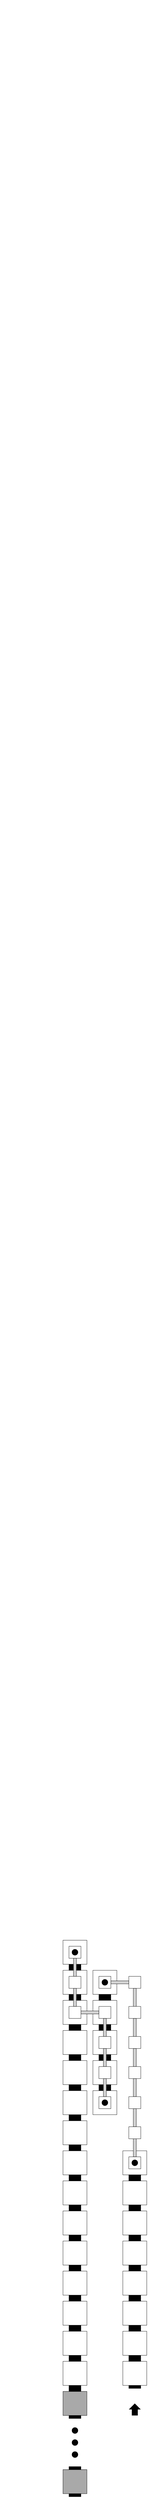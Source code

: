 <?xml version="1.0"?>
<!DOCTYPE ipe SYSTEM "ipe.dtd">
<ipe version="70206" creator="Ipe 7.2.9">
<info created="D:20190506194634" modified="D:20190615105910"/>
<ipestyle name="basic">
<symbol name="arrow/arc(spx)">
<path stroke="sym-stroke" fill="sym-stroke" pen="sym-pen">
0 0 m
-1 0.333 l
-1 -0.333 l
h
</path>
</symbol>
<symbol name="arrow/farc(spx)">
<path stroke="sym-stroke" fill="white" pen="sym-pen">
0 0 m
-1 0.333 l
-1 -0.333 l
h
</path>
</symbol>
<symbol name="arrow/ptarc(spx)">
<path stroke="sym-stroke" fill="sym-stroke" pen="sym-pen">
0 0 m
-1 0.333 l
-0.8 0 l
-1 -0.333 l
h
</path>
</symbol>
<symbol name="arrow/fptarc(spx)">
<path stroke="sym-stroke" fill="white" pen="sym-pen">
0 0 m
-1 0.333 l
-0.8 0 l
-1 -0.333 l
h
</path>
</symbol>
<symbol name="mark/circle(sx)" transformations="translations">
<path fill="sym-stroke">
0.6 0 0 0.6 0 0 e
0.4 0 0 0.4 0 0 e
</path>
</symbol>
<symbol name="mark/disk(sx)" transformations="translations">
<path fill="sym-stroke">
0.6 0 0 0.6 0 0 e
</path>
</symbol>
<symbol name="mark/fdisk(sfx)" transformations="translations">
<group>
<path fill="sym-fill">
0.5 0 0 0.5 0 0 e
</path>
<path fill="sym-stroke" fillrule="eofill">
0.6 0 0 0.6 0 0 e
0.4 0 0 0.4 0 0 e
</path>
</group>
</symbol>
<symbol name="mark/box(sx)" transformations="translations">
<path fill="sym-stroke" fillrule="eofill">
-0.6 -0.6 m
0.6 -0.6 l
0.6 0.6 l
-0.6 0.6 l
h
-0.4 -0.4 m
0.4 -0.4 l
0.4 0.4 l
-0.4 0.4 l
h
</path>
</symbol>
<symbol name="mark/square(sx)" transformations="translations">
<path fill="sym-stroke">
-0.6 -0.6 m
0.6 -0.6 l
0.6 0.6 l
-0.6 0.6 l
h
</path>
</symbol>
<symbol name="mark/fsquare(sfx)" transformations="translations">
<group>
<path fill="sym-fill">
-0.5 -0.5 m
0.5 -0.5 l
0.5 0.5 l
-0.5 0.5 l
h
</path>
<path fill="sym-stroke" fillrule="eofill">
-0.6 -0.6 m
0.6 -0.6 l
0.6 0.6 l
-0.6 0.6 l
h
-0.4 -0.4 m
0.4 -0.4 l
0.4 0.4 l
-0.4 0.4 l
h
</path>
</group>
</symbol>
<symbol name="mark/cross(sx)" transformations="translations">
<group>
<path fill="sym-stroke">
-0.43 -0.57 m
0.57 0.43 l
0.43 0.57 l
-0.57 -0.43 l
h
</path>
<path fill="sym-stroke">
-0.43 0.57 m
0.57 -0.43 l
0.43 -0.57 l
-0.57 0.43 l
h
</path>
</group>
</symbol>
<symbol name="arrow/fnormal(spx)">
<path stroke="sym-stroke" fill="white" pen="sym-pen">
0 0 m
-1 0.333 l
-1 -0.333 l
h
</path>
</symbol>
<symbol name="arrow/pointed(spx)">
<path stroke="sym-stroke" fill="sym-stroke" pen="sym-pen">
0 0 m
-1 0.333 l
-0.8 0 l
-1 -0.333 l
h
</path>
</symbol>
<symbol name="arrow/fpointed(spx)">
<path stroke="sym-stroke" fill="white" pen="sym-pen">
0 0 m
-1 0.333 l
-0.8 0 l
-1 -0.333 l
h
</path>
</symbol>
<symbol name="arrow/linear(spx)">
<path stroke="sym-stroke" pen="sym-pen">
-1 0.333 m
0 0 l
-1 -0.333 l
</path>
</symbol>
<symbol name="arrow/fdouble(spx)">
<path stroke="sym-stroke" fill="white" pen="sym-pen">
0 0 m
-1 0.333 l
-1 -0.333 l
h
-1 0 m
-2 0.333 l
-2 -0.333 l
h
</path>
</symbol>
<symbol name="arrow/double(spx)">
<path stroke="sym-stroke" fill="sym-stroke" pen="sym-pen">
0 0 m
-1 0.333 l
-1 -0.333 l
h
-1 0 m
-2 0.333 l
-2 -0.333 l
h
</path>
</symbol>
<pen name="heavier" value="0.8"/>
<pen name="fat" value="1.2"/>
<pen name="ultrafat" value="2"/>
<symbolsize name="large" value="5"/>
<symbolsize name="small" value="2"/>
<symbolsize name="tiny" value="1.1"/>
<arrowsize name="large" value="10"/>
<arrowsize name="small" value="5"/>
<arrowsize name="tiny" value="3"/>
<color name="red" value="1 0 0"/>
<color name="green" value="0 1 0"/>
<color name="blue" value="0 0 1"/>
<color name="yellow" value="1 1 0"/>
<color name="orange" value="1 0.647 0"/>
<color name="gold" value="1 0.843 0"/>
<color name="purple" value="0.627 0.125 0.941"/>
<color name="gray" value="0.745"/>
<color name="brown" value="0.647 0.165 0.165"/>
<color name="navy" value="0 0 0.502"/>
<color name="pink" value="1 0.753 0.796"/>
<color name="seagreen" value="0.18 0.545 0.341"/>
<color name="turquoise" value="0.251 0.878 0.816"/>
<color name="violet" value="0.933 0.51 0.933"/>
<color name="darkblue" value="0 0 0.545"/>
<color name="darkcyan" value="0 0.545 0.545"/>
<color name="darkgray" value="0.663"/>
<color name="darkgreen" value="0 0.392 0"/>
<color name="darkmagenta" value="0.545 0 0.545"/>
<color name="darkorange" value="1 0.549 0"/>
<color name="darkred" value="0.545 0 0"/>
<color name="lightblue" value="0.678 0.847 0.902"/>
<color name="lightcyan" value="0.878 1 1"/>
<color name="lightgray" value="0.827"/>
<color name="lightgreen" value="0.565 0.933 0.565"/>
<color name="lightyellow" value="1 1 0.878"/>
<dashstyle name="dashed" value="[4] 0"/>
<dashstyle name="dotted" value="[1 3] 0"/>
<dashstyle name="dash dotted" value="[4 2 1 2] 0"/>
<dashstyle name="dash dot dotted" value="[4 2 1 2 1 2] 0"/>
<textsize name="large" value="\large"/>
<textsize name="Large" value="\Large"/>
<textsize name="LARGE" value="\LARGE"/>
<textsize name="huge" value="\huge"/>
<textsize name="Huge" value="\Huge"/>
<textsize name="small" value="\small"/>
<textsize name="footnote" value="\footnotesize"/>
<textsize name="tiny" value="\tiny"/>
<textstyle name="center" begin="\begin{center}" end="\end{center}"/>
<textstyle name="itemize" begin="\begin{itemize}" end="\end{itemize}"/>
<textstyle name="item" begin="\begin{itemize}\item{}" end="\end{itemize}"/>
<gridsize name="4 pts" value="4"/>
<gridsize name="8 pts (~3 mm)" value="8"/>
<gridsize name="16 pts (~6 mm)" value="16"/>
<gridsize name="32 pts (~12 mm)" value="32"/>
<gridsize name="10 pts (~3.5 mm)" value="10"/>
<gridsize name="20 pts (~7 mm)" value="20"/>
<gridsize name="14 pts (~5 mm)" value="14"/>
<gridsize name="28 pts (~10 mm)" value="28"/>
<gridsize name="56 pts (~20 mm)" value="56"/>
<anglesize name="90 deg" value="90"/>
<anglesize name="60 deg" value="60"/>
<anglesize name="45 deg" value="45"/>
<anglesize name="30 deg" value="30"/>
<anglesize name="22.5 deg" value="22.5"/>
<opacity name="10%" value="0.1"/>
<opacity name="30%" value="0.3"/>
<opacity name="50%" value="0.5"/>
<opacity name="75%" value="0.75"/>
<layout paper="4096 8192" origin="0 0" frame="4096 8192"/>
<tiling name="falling" angle="-60" step="4" width="1"/>
<tiling name="rising" angle="30" step="4" width="1"/>
</ipestyle>
<page>
<layer name="alpha"/>
<view layers="alpha" active="alpha"/>
<group layer="alpha" matrix="1 0 0 1 52 24">
<group matrix="1 0 0 1 76 2572">
<group matrix="1 0 0 1 -560 -1892">
<path matrix="1 0 0 1 2176 4400" stroke="white" fill="white">
320 392 m
320 360 l
352 360 l
352 392 l
h
</path>
<path matrix="0.5 0 0 1 2336 4360" stroke="white" fill="white">
320 424 m
320 408 l
312 408 l
312 424 l
h
</path>
<path matrix="0.5 0 0 1 2372 4360" stroke="white" fill="white">
320 424 m
320 408 l
312 408 l
312 424 l
h
</path>
</group>
<group matrix="1 0 0 1 -600 -1892">
<path matrix="1 0 0 1 2176 4400" stroke="white" fill="white">
320 392 m
320 360 l
352 360 l
352 392 l
h
</path>
<path matrix="0.5 0 0 1 2336 4360" stroke="white" fill="white">
320 424 m
320 408 l
312 408 l
312 424 l
h
</path>
<path matrix="0.5 0 0 1 2372 4360" stroke="white" fill="white">
320 424 m
320 408 l
312 408 l
312 424 l
h
</path>
</group>
<group matrix="1 0 0 1 -640 -1892">
<path matrix="1 0 0 1 2176 4400" stroke="white" fill="white">
320 392 m
320 360 l
352 360 l
352 392 l
h
</path>
<path matrix="0.5 0 0 1 2336 4360" stroke="white" fill="white">
320 424 m
320 408 l
312 408 l
312 424 l
h
</path>
<path matrix="0.5 0 0 1 2372 4360" stroke="white" fill="white">
320 424 m
320 408 l
312 408 l
312 424 l
h
</path>
</group>
<group matrix="1 0 0 1 -680 -1892">
<path matrix="1 0 0 1 2176 4400" stroke="white" fill="white">
320 392 m
320 360 l
352 360 l
352 392 l
h
</path>
<path matrix="0.5 0 0 1 2336 4360" stroke="white" fill="white">
320 424 m
320 408 l
312 408 l
312 424 l
h
</path>
<path matrix="0.5 0 0 1 2372 4360" stroke="white" fill="white">
320 424 m
320 408 l
312 408 l
312 424 l
h
</path>
</group>
</group>
<group matrix="1 0 0 1 1100 -288">
<group matrix="1 0 0 1 -1860 -224">
<path matrix="1 0 0 1 2412 4232" stroke="white" fill="white">
288 584 m
288 568 l
304 568 l
304 584 l
h
</path>
<path matrix="1 0 0 1 2332 4592" stroke="white" fill="white">
374 184 m
374 208 l
378 208 l
378 184 l
h
</path>
</group>
<group matrix="1 0 0 1 -1860 -184">
<path matrix="1 0 0 1 2412 4232" stroke="white" fill="white">
288 584 m
288 568 l
304 568 l
304 584 l
h
</path>
<path matrix="1 0 0 1 2332 4592" stroke="white" fill="white">
374 184 m
374 208 l
378 208 l
378 184 l
h
</path>
</group>
<group matrix="1 0 0 1 -1860 -144">
<path matrix="1 0 0 1 2412 4232" stroke="white" fill="white">
288 584 m
288 568 l
304 568 l
304 584 l
h
</path>
<path matrix="1 0 0 1 2332 4592" stroke="white" fill="white">
374 184 m
374 208 l
378 208 l
378 184 l
h
</path>
</group>
<group matrix="1 0 0 1 -1860 -104">
<path matrix="1 0 0 1 2412 4232" stroke="white" fill="white">
288 584 m
288 568 l
304 568 l
304 584 l
h
</path>
<path matrix="1 0 0 1 2332 4592" stroke="white" fill="white">
374 184 m
374 208 l
378 208 l
378 184 l
h
</path>
</group>
<group matrix="1 0 0 1 -1860 -64">
<path matrix="1 0 0 1 2412 4232" stroke="white" fill="white">
288 584 m
288 568 l
304 568 l
304 584 l
h
</path>
<path matrix="1 0 0 1 2332 4592" stroke="white" fill="white">
374 184 m
374 208 l
378 208 l
378 184 l
h
</path>
</group>
<group matrix="1 0 0 1 -1860 -24">
<path matrix="1 0 0 1 2412 4232" stroke="white" fill="white">
288 584 m
288 568 l
304 568 l
304 584 l
h
</path>
<path matrix="1 0 0 1 2332 4592" stroke="white" fill="white">
374 184 m
374 208 l
378 208 l
378 184 l
h
</path>
</group>
<group matrix="1 0 0 1 -1860 16">
<path matrix="1 0 0 1 2412 4232" stroke="white" fill="white">
288 584 m
288 568 l
304 568 l
304 584 l
h
</path>
<path matrix="1 0 0 1 2332 4592" stroke="white" fill="white">
374 184 m
374 208 l
378 208 l
378 184 l
h
</path>
</group>
<group matrix="1 0 0 1 -1860 56">
<path matrix="1 0 0 1 2412 4232" stroke="white" fill="white">
288 584 m
288 568 l
304 568 l
304 584 l
h
</path>
<path matrix="1 0 0 1 2332 4592" stroke="white" fill="white">
374 184 m
374 208 l
378 208 l
378 184 l
h
</path>
</group>
<group matrix="1 0 0 1 -1860 96">
<path matrix="1 0 0 1 2412 4232" stroke="white" fill="white">
288 584 m
288 568 l
304 568 l
304 584 l
h
</path>
<path matrix="1 0 0 1 2332 4592" stroke="white" fill="white">
374 184 m
374 208 l
378 208 l
378 184 l
h
</path>
</group>
<group matrix="1 0 0 1 -1860 136">
<path matrix="1 0 0 1 2412 4232" stroke="white" fill="white">
288 584 m
288 568 l
304 568 l
304 584 l
h
</path>
<path matrix="1 0 0 1 2332 4592" stroke="white" fill="white">
374 184 m
374 208 l
378 208 l
378 184 l
h
</path>
</group>
<group matrix="1 0 0 1 -1860 176">
<path matrix="1 0 0 1 2412 4232" stroke="white" fill="white">
288 584 m
288 568 l
304 568 l
304 584 l
h
</path>
<path matrix="1 0 0 1 2332 4592" stroke="white" fill="white">
374 184 m
374 208 l
378 208 l
378 184 l
h
</path>
</group>
<group matrix="1 0 0 1 -1860 216">
<path matrix="1 0 0 1 2412 4232" stroke="white" fill="white">
288 584 m
288 568 l
304 568 l
304 584 l
h
</path>
<path matrix="1 0 0 1 2332 4592" stroke="white" fill="white">
374 184 m
374 208 l
378 208 l
378 184 l
h
</path>
</group>
<group matrix="1 0 0 1 -1860 256">
<path matrix="1 0 0 1 2412 4232" stroke="white" fill="white">
288 584 m
288 568 l
304 568 l
304 584 l
h
</path>
<path matrix="1 0 0 1 2332 4592" stroke="white" fill="white">
374 184 m
374 208 l
378 208 l
378 184 l
h
</path>
</group>
<group matrix="1 0 0 1 -1860 296">
<path matrix="1 0 0 1 2412 4232" stroke="white" fill="white">
288 584 m
288 568 l
304 568 l
304 584 l
h
</path>
<path matrix="1 0 0 1 2332 4592" stroke="white" fill="white">
374 184 m
374 208 l
378 208 l
378 184 l
h
</path>
</group>
<group matrix="1 0 0 1 -1860 336">
<path matrix="1 0 0 1 2412 4232" stroke="white" fill="white">
288 584 m
288 568 l
304 568 l
304 584 l
h
</path>
<path matrix="1 0 0 1 2332 4592" stroke="white" fill="white">
374 184 m
374 208 l
378 208 l
378 184 l
h
</path>
</group>
<group matrix="1 0 0 1 -1860 376">
<path matrix="1 0 0 1 2412 4232" stroke="white" fill="white">
288 584 m
288 568 l
304 568 l
304 584 l
h
</path>
<path matrix="1 0 0 1 2332 4592" stroke="white" fill="white">
374 184 m
374 208 l
378 208 l
378 184 l
h
</path>
</group>
<group matrix="1 0 0 1 -1860 416">
<path matrix="1 0 0 1 2412 4232" stroke="white" fill="white">
288 584 m
288 568 l
304 568 l
304 584 l
h
</path>
<path matrix="1 0 0 1 2332 4592" stroke="white" fill="white">
374 184 m
374 208 l
378 208 l
378 184 l
h
</path>
</group>
<group matrix="1 0 0 1 -1860 456">
<path matrix="1 0 0 1 2412 4232" stroke="white" fill="white">
288 584 m
288 568 l
304 568 l
304 584 l
h
</path>
<path matrix="1 0 0 1 2332 4592" stroke="white" fill="white">
374 184 m
374 208 l
378 208 l
378 184 l
h
</path>
</group>
<group matrix="1 0 0 1 -1860 496">
<path matrix="1 0 0 1 2412 4232" stroke="white" fill="white">
288 584 m
288 568 l
304 568 l
304 584 l
h
</path>
<path matrix="1 0 0 1 2332 4592" stroke="white" fill="white">
374 184 m
374 208 l
378 208 l
378 184 l
h
</path>
</group>
<group matrix="1 0 0 1 -1860 536">
<path matrix="1 0 0 1 2412 4232" stroke="white" fill="white">
288 584 m
288 568 l
304 568 l
304 584 l
h
</path>
<path matrix="1 0 0 1 2332 4592" stroke="white" fill="white">
374 184 m
374 208 l
378 208 l
378 184 l
h
</path>
</group>
<group matrix="1 0 0 1 -1860 576">
<path matrix="1 0 0 1 2412 4232" stroke="white" fill="white">
288 584 m
288 568 l
304 568 l
304 584 l
h
</path>
<path matrix="1 0 0 1 2332 4592" stroke="white" fill="white">
374 184 m
374 208 l
378 208 l
378 184 l
h
</path>
</group>
<group matrix="1 0 0 1 -1860 616">
<path matrix="1 0 0 1 2412 4232" stroke="white" fill="white">
288 584 m
288 568 l
304 568 l
304 584 l
h
</path>
<path matrix="1 0 0 1 2332 4592" stroke="white" fill="white">
374 184 m
374 208 l
378 208 l
378 184 l
h
</path>
</group>
<group matrix="1 0 0 1 -1860 656">
<path matrix="1 0 0 1 2412 4232" stroke="white" fill="white">
288 584 m
288 568 l
304 568 l
304 584 l
h
</path>
<path matrix="1 0 0 1 2332 4592" stroke="white" fill="white">
374 184 m
374 208 l
378 208 l
378 184 l
h
</path>
</group>
<group matrix="1 0 0 1 -1860 696">
<path matrix="1 0 0 1 2412 4232" stroke="white" fill="white">
288 584 m
288 568 l
304 568 l
304 584 l
h
</path>
<path matrix="1 0 0 1 2332 4592" stroke="white" fill="white">
374 184 m
374 208 l
378 208 l
378 184 l
h
</path>
</group>
<group matrix="1 0 0 1 -1860 736">
<path matrix="1 0 0 1 2412 4232" stroke="white" fill="white">
288 584 m
288 568 l
304 568 l
304 584 l
h
</path>
<path matrix="1 0 0 1 2332 4592" stroke="white" fill="white">
374 184 m
374 208 l
378 208 l
378 184 l
h
</path>
</group>
<group matrix="1 0 0 1 -1860 776">
<path matrix="1 0 0 1 2412 4232" stroke="white" fill="white">
288 584 m
288 568 l
304 568 l
304 584 l
h
</path>
<path matrix="1 0 0 1 2332 4592" stroke="white" fill="white">
374 184 m
374 208 l
378 208 l
378 184 l
h
</path>
</group>
<group matrix="1 0 0 1 -1860 816">
<path matrix="1 0 0 1 2412 4232" stroke="white" fill="white">
288 584 m
288 568 l
304 568 l
304 584 l
h
</path>
<path matrix="1 0 0 1 2332 4592" stroke="white" fill="white">
374 184 m
374 208 l
378 208 l
378 184 l
h
</path>
</group>
<group matrix="1 0 0 1 -1860 856">
<path matrix="1 0 0 1 2412 4232" stroke="white" fill="white">
288 584 m
288 568 l
304 568 l
304 584 l
h
</path>
<path matrix="1 0 0 1 2332 4592" stroke="white" fill="white">
374 184 m
374 208 l
378 208 l
378 184 l
h
</path>
</group>
<group matrix="1 0 0 1 -1860 896">
<path matrix="1 0 0 1 2412 4232" stroke="white" fill="white">
288 584 m
288 568 l
304 568 l
304 584 l
h
</path>
<path matrix="1 0 0 1 2332 4592" stroke="white" fill="white">
374 184 m
374 208 l
378 208 l
378 184 l
h
</path>
</group>
<path matrix="1 0 0 1 472 5528" stroke="white" fill="white">
374 184 m
374 208 l
378 208 l
378 184 l
h
</path>
<path matrix="1 0 0 1 552 3968" stroke="white" fill="white">
288 584 m
288 568 l
304 568 l
304 584 l
h
</path>
</group>
<group matrix="1 0 0 1 -52 28">
<group matrix="1 0 0 1 -512 -1900">
<path matrix="1 0 0 1 2176 4448" stroke="white" fill="white">
320 392 m
320 360 l
352 360 l
352 392 l
h
</path>
<path matrix="2 0 0 0.25 1880 4702" stroke="white" fill="white">
320 424 m
320 408 l
312 408 l
312 424 l
h
</path>
<path matrix="2 0 0 0.25 1880 4738" stroke="white" fill="white">
320 424 m
320 408 l
312 408 l
312 424 l
h
</path>
</group>
<group matrix="1 0 0 1 -512 -1940">
<path matrix="1 0 0 1 2176 4448" stroke="white" fill="white">
320 392 m
320 360 l
352 360 l
352 392 l
h
</path>
<path matrix="2 0 0 0.25 1880 4702" stroke="white" fill="white">
320 424 m
320 408 l
312 408 l
312 424 l
h
</path>
<path matrix="2 0 0 0.25 1880 4738" stroke="white" fill="white">
320 424 m
320 408 l
312 408 l
312 424 l
h
</path>
</group>
<group matrix="1 0 0 1 -512 -1860">
<path matrix="1 0 0 1 2176 4448" stroke="white" fill="white">
320 392 m
320 360 l
352 360 l
352 392 l
h
</path>
<path matrix="2 0 0 0.25 1880 4702" stroke="white" fill="white">
320 424 m
320 408 l
312 408 l
312 424 l
h
</path>
<path matrix="2 0 0 0.25 1880 4738" stroke="white" fill="white">
320 424 m
320 408 l
312 408 l
312 424 l
h
</path>
</group>
<group matrix="1 0 0 1 -512 -1780">
<path matrix="1 0 0 1 2176 4448" stroke="white" fill="white">
320 392 m
320 360 l
352 360 l
352 392 l
h
</path>
<path matrix="2 0 0 0.25 1880 4702" stroke="white" fill="white">
320 424 m
320 408 l
312 408 l
312 424 l
h
</path>
<path matrix="2 0 0 0.25 1880 4738" stroke="white" fill="white">
320 424 m
320 408 l
312 408 l
312 424 l
h
</path>
</group>
<group matrix="1 0 0 1 -512 -1820">
<path matrix="1 0 0 1 2176 4448" stroke="white" fill="white">
320 392 m
320 360 l
352 360 l
352 392 l
h
</path>
<path matrix="2 0 0 0.25 1880 4702" stroke="white" fill="white">
320 424 m
320 408 l
312 408 l
312 424 l
h
</path>
<path matrix="2 0 0 0.25 1880 4738" stroke="white" fill="white">
320 424 m
320 408 l
312 408 l
312 424 l
h
</path>
</group>
<group matrix="1 0 0 1 -512 -1740">
<path matrix="1 0 0 1 2176 4448" stroke="white" fill="white">
320 392 m
320 360 l
352 360 l
352 392 l
h
</path>
<path matrix="2 0 0 0.25 1880 4702" stroke="white" fill="white">
320 424 m
320 408 l
312 408 l
312 424 l
h
</path>
<path matrix="2 0 0 0.25 1880 4738" stroke="white" fill="white">
320 424 m
320 408 l
312 408 l
312 424 l
h
</path>
</group>
<group matrix="1 0 0 1 -512 -1660">
<path matrix="1 0 0 1 2176 4448" stroke="white" fill="white">
320 392 m
320 360 l
352 360 l
352 392 l
h
</path>
<path matrix="2 0 0 0.25 1880 4702" stroke="white" fill="white">
320 424 m
320 408 l
312 408 l
312 424 l
h
</path>
<path matrix="2 0 0 0.25 1880 4738" stroke="white" fill="white">
320 424 m
320 408 l
312 408 l
312 424 l
h
</path>
</group>
<group matrix="1 0 0 1 -512 -1700">
<path matrix="1 0 0 1 2176 4448" stroke="white" fill="white">
320 392 m
320 360 l
352 360 l
352 392 l
h
</path>
<path matrix="2 0 0 0.25 1880 4702" stroke="white" fill="white">
320 424 m
320 408 l
312 408 l
312 424 l
h
</path>
<path matrix="2 0 0 0.25 1880 4738" stroke="white" fill="white">
320 424 m
320 408 l
312 408 l
312 424 l
h
</path>
</group>
<group matrix="1 0 0 1 -512 -1620">
<path matrix="1 0 0 1 2176 4448" stroke="white" fill="white">
320 392 m
320 360 l
352 360 l
352 392 l
h
</path>
<path matrix="2 0 0 0.25 1880 4702" stroke="white" fill="white">
320 424 m
320 408 l
312 408 l
312 424 l
h
</path>
<path matrix="2 0 0 0.25 1880 4738" stroke="white" fill="white">
320 424 m
320 408 l
312 408 l
312 424 l
h
</path>
</group>
<group matrix="1 0 0 1 -512 -1540">
<path matrix="1 0 0 1 2176 4448" stroke="white" fill="white">
320 392 m
320 360 l
352 360 l
352 392 l
h
</path>
<path matrix="2 0 0 0.25 1880 4702" stroke="white" fill="white">
320 424 m
320 408 l
312 408 l
312 424 l
h
</path>
<path matrix="2 0 0 0.25 1880 4738" stroke="white" fill="white">
320 424 m
320 408 l
312 408 l
312 424 l
h
</path>
</group>
<group matrix="1 0 0 1 -512 -1580">
<path matrix="1 0 0 1 2176 4448" stroke="white" fill="white">
320 392 m
320 360 l
352 360 l
352 392 l
h
</path>
<path matrix="2 0 0 0.25 1880 4702" stroke="white" fill="white">
320 424 m
320 408 l
312 408 l
312 424 l
h
</path>
<path matrix="2 0 0 0.25 1880 4738" stroke="white" fill="white">
320 424 m
320 408 l
312 408 l
312 424 l
h
</path>
</group>
<group matrix="1 0 0 1 -512 -1500">
<path matrix="1 0 0 1 2176 4448" stroke="white" fill="white">
320 392 m
320 360 l
352 360 l
352 392 l
h
</path>
<path matrix="2 0 0 0.25 1880 4702" stroke="white" fill="white">
320 424 m
320 408 l
312 408 l
312 424 l
h
</path>
<path matrix="2 0 0 0.25 1880 4738" stroke="white" fill="white">
320 424 m
320 408 l
312 408 l
312 424 l
h
</path>
</group>
<group matrix="1 0 0 1 -512 -1420">
<path matrix="1 0 0 1 2176 4448" stroke="white" fill="white">
320 392 m
320 360 l
352 360 l
352 392 l
h
</path>
<path matrix="2 0 0 0.25 1880 4702" stroke="white" fill="white">
320 424 m
320 408 l
312 408 l
312 424 l
h
</path>
<path matrix="2 0 0 0.25 1880 4738" stroke="white" fill="white">
320 424 m
320 408 l
312 408 l
312 424 l
h
</path>
</group>
<group matrix="1 0 0 1 -512 -1460">
<path matrix="1 0 0 1 2176 4448" stroke="white" fill="white">
320 392 m
320 360 l
352 360 l
352 392 l
h
</path>
<path matrix="2 0 0 0.25 1880 4702" stroke="white" fill="white">
320 424 m
320 408 l
312 408 l
312 424 l
h
</path>
<path matrix="2 0 0 0.25 1880 4738" stroke="white" fill="white">
320 424 m
320 408 l
312 408 l
312 424 l
h
</path>
</group>
<group matrix="1 0 0 1 -512 -1380">
<path matrix="1 0 0 1 2176 4448" stroke="white" fill="white">
320 392 m
320 360 l
352 360 l
352 392 l
h
</path>
<path matrix="2 0 0 0.25 1880 4702" stroke="white" fill="white">
320 424 m
320 408 l
312 408 l
312 424 l
h
</path>
<path matrix="2 0 0 0.25 1880 4738" stroke="white" fill="white">
320 424 m
320 408 l
312 408 l
312 424 l
h
</path>
</group>
<group matrix="1 0 0 1 -512 -1340">
<path matrix="1 0 0 1 2176 4448" stroke="white" fill="white">
320 392 m
320 360 l
352 360 l
352 392 l
h
</path>
<path matrix="2 0 0 0.25 1880 4702" stroke="white" fill="white">
320 424 m
320 408 l
312 408 l
312 424 l
h
</path>
<path matrix="2 0 0 0.25 1880 4738" stroke="white" fill="white">
320 424 m
320 408 l
312 408 l
312 424 l
h
</path>
</group>
<group matrix="1 0 0 1 -416 -1156">
<path matrix="1 0 0 1 2080 4304" stroke="white" fill="white">
320 392 m
320 360 l
352 360 l
352 392 l
h
</path>
<path matrix="2 0 0 0.25 1784 4558" stroke="white" fill="white">
320 424 m
320 408 l
312 408 l
312 424 l
h
</path>
</group>
</group>
<group matrix="1 0 0 1 -52 -4">
<group matrix="1 0 0 1 -472 1060">
<path matrix="1 0 0 1 2176 4448" stroke="white" fill="white">
320 392 m
320 360 l
352 360 l
352 392 l
h
</path>
<path matrix="2 0 0 0.25 1880 4702" stroke="white" fill="white">
320 424 m
320 408 l
312 408 l
312 424 l
h
</path>
<path matrix="2 0 0 0.25 1880 4738" stroke="white" fill="white">
320 424 m
320 408 l
312 408 l
312 424 l
h
</path>
</group>
<group matrix="1 0 0 1 -376 1068">
<path matrix="1 0 0 1 2080 4400" stroke="white" fill="white">
320 392 m
320 360 l
352 360 l
352 392 l
h
</path>
<path matrix="2 0 0 0.25 1784 4690" stroke="white" fill="white">
320 424 m
320 408 l
312 408 l
312 424 l
h
</path>
</group>
<group matrix="1 0 0 1 -512 1284">
<path matrix="1 0 0 1 2176 4304" stroke="white" fill="white">
320 392 m
320 360 l
352 360 l
352 392 l
h
</path>
<path matrix="0.5 0 0 1 2372 4264" stroke="white" fill="white">
320 424 m
320 408 l
312 408 l
312 424 l
h
</path>
<path matrix="2 0 0 0.25 1880 4594" stroke="white" fill="white">
320 424 m
320 408 l
312 408 l
312 424 l
h
</path>
</group>
<group matrix="1 0 0 1 -472 1100">
<path matrix="1 0 0 1 2176 4448" stroke="white" fill="white">
320 392 m
320 360 l
352 360 l
352 392 l
h
</path>
<path matrix="2 0 0 0.25 1880 4702" stroke="white" fill="white">
320 424 m
320 408 l
312 408 l
312 424 l
h
</path>
<path matrix="2 0 0 0.25 1880 4738" stroke="white" fill="white">
320 424 m
320 408 l
312 408 l
312 424 l
h
</path>
</group>
<group matrix="1 0 0 1 -472 1236">
<path matrix="1 0 0 1 2176 4352" stroke="white" fill="white">
320 392 m
320 360 l
352 360 l
352 392 l
h
</path>
<path matrix="0.5 0 0 1 2336 4312" stroke="white" fill="white">
320 424 m
320 408 l
312 408 l
312 424 l
h
</path>
<path matrix="2 0 0 0.25 1880 4606" stroke="white" fill="white">
320 424 m
320 408 l
312 408 l
312 424 l
h
</path>
</group>
<group matrix="1 0 0 1 -512 1372">
<path matrix="1 0 0 1 2176 4256" stroke="white" fill="white">
320 392 m
320 360 l
352 360 l
352 392 l
h
</path>
<path matrix="0.5 0 0 1 2372 4216" stroke="white" fill="white">
320 424 m
320 408 l
312 408 l
312 424 l
h
</path>
<path matrix="2 0 0 0.25 1880 4510" stroke="white" fill="white">
320 424 m
320 408 l
312 408 l
312 424 l
h
</path>
</group>
<group matrix="1 0 0 1 -472 1420">
<path matrix="1 0 0 1 2176 4208" stroke="white" fill="white">
320 392 m
320 360 l
352 360 l
352 392 l
h
</path>
<path matrix="2 0 0 0.25 1880 4498" stroke="white" fill="white">
320 424 m
320 408 l
312 408 l
312 424 l
h
</path>
<path matrix="0.5 0 0 1 2336 4168" stroke="white" fill="white">
320 424 m
320 408 l
312 408 l
312 424 l
h
</path>
</group>
<group matrix="1 0 0 1 -472 1316">
<path matrix="1 0 0 1 2176 4352" stroke="white" fill="white">
320 392 m
320 360 l
352 360 l
352 392 l
h
</path>
<path matrix="0.5 0 0 1 2336 4312" stroke="white" fill="white">
320 424 m
320 408 l
312 408 l
312 424 l
h
</path>
<path matrix="2 0 0 0.25 1880 4606" stroke="white" fill="white">
320 424 m
320 408 l
312 408 l
312 424 l
h
</path>
</group>
<group matrix="1 0 0 1 -512 1364">
<path matrix="1 0 0 1 2176 4304" stroke="white" fill="white">
320 392 m
320 360 l
352 360 l
352 392 l
h
</path>
<path matrix="0.5 0 0 1 2372 4264" stroke="white" fill="white">
320 424 m
320 408 l
312 408 l
312 424 l
h
</path>
<path matrix="2 0 0 0.25 1880 4594" stroke="white" fill="white">
320 424 m
320 408 l
312 408 l
312 424 l
h
</path>
</group>
<group matrix="1 0 0 1 -512 1260">
<path matrix="1 0 0 1 2176 4448" stroke="white" fill="white">
320 392 m
320 360 l
352 360 l
352 392 l
h
</path>
<path matrix="2 0 0 0.25 1880 4702" stroke="white" fill="white">
320 424 m
320 408 l
312 408 l
312 424 l
h
</path>
<path matrix="2 0 0 0.25 1880 4738" stroke="white" fill="white">
320 424 m
320 408 l
312 408 l
312 424 l
h
</path>
</group>
<group matrix="1 0 0 1 -512 1300">
<path matrix="1 0 0 1 2176 4448" stroke="white" fill="white">
320 392 m
320 360 l
352 360 l
352 392 l
h
</path>
<path matrix="2 0 0 0.25 1880 4702" stroke="white" fill="white">
320 424 m
320 408 l
312 408 l
312 424 l
h
</path>
<path matrix="2 0 0 0.25 1880 4738" stroke="white" fill="white">
320 424 m
320 408 l
312 408 l
312 424 l
h
</path>
</group>
<group matrix="1 0 0 1 -416 1484">
<path matrix="1 0 0 1 2080 4304" stroke="white" fill="white">
320 392 m
320 360 l
352 360 l
352 392 l
h
</path>
<path matrix="2 0 0 0.25 1784 4558" stroke="white" fill="white">
320 424 m
320 408 l
312 408 l
312 424 l
h
</path>
</group>
</group>
<group matrix="1 0 0 1 1100 -272">
<group matrix="1 0 0 1 -1712 -908">
<path matrix="1 0 0 1 2264 4156" stroke="white" fill="white">
288 584 m
288 568 l
304 568 l
304 584 l
h
</path>
<path matrix="1 0 0 1 2184 4556" stroke="white" fill="white">
4 0 0 4 376 176 e
</path>
</group>
<group matrix="1 0 0 1 -1860 -944">
<path matrix="1 0 0 1 2412 4232" stroke="white" fill="white">
288 584 m
288 568 l
304 568 l
304 584 l
h
</path>
<path matrix="1 0 0 1 2332 4592" stroke="white" fill="white">
374 184 m
374 208 l
378 208 l
378 184 l
h
</path>
</group>
<group matrix="1 0 0 1 -1860 -904">
<path matrix="1 0 0 1 2412 4232" stroke="white" fill="white">
288 584 m
288 568 l
304 568 l
304 584 l
h
</path>
<path matrix="1 0 0 1 2332 4592" stroke="white" fill="white">
374 184 m
374 208 l
378 208 l
378 184 l
h
</path>
</group>
<group matrix="1 0 0 1 -1860 -864">
<path matrix="1 0 0 1 2412 4232" stroke="white" fill="white">
288 584 m
288 568 l
304 568 l
304 584 l
h
</path>
<path matrix="1 0 0 1 2332 4592" stroke="white" fill="white">
374 184 m
374 208 l
378 208 l
378 184 l
h
</path>
</group>
<group matrix="1 0 0 1 -1860 -824">
<path matrix="1 0 0 1 2412 4232" stroke="white" fill="white">
288 584 m
288 568 l
304 568 l
304 584 l
h
</path>
<path matrix="1 0 0 1 2332 4592" stroke="white" fill="white">
374 184 m
374 208 l
378 208 l
378 184 l
h
</path>
</group>
<group matrix="1 0 0 1 -1860 -784">
<path matrix="1 0 0 1 2412 4232" stroke="white" fill="white">
288 584 m
288 568 l
304 568 l
304 584 l
h
</path>
<path matrix="1 0 0 1 2332 4592" stroke="white" fill="white">
374 184 m
374 208 l
378 208 l
378 184 l
h
</path>
</group>
<group matrix="1 0 0 1 -1860 -744">
<path matrix="1 0 0 1 2412 4232" stroke="white" fill="white">
288 584 m
288 568 l
304 568 l
304 584 l
h
</path>
<path matrix="1 0 0 1 2332 4592" stroke="white" fill="white">
374 184 m
374 208 l
378 208 l
378 184 l
h
</path>
</group>
<group matrix="1 0 0 1 -1860 -704">
<path matrix="1 0 0 1 2412 4232" stroke="white" fill="white">
288 584 m
288 568 l
304 568 l
304 584 l
h
</path>
<path matrix="1 0 0 1 2332 4592" stroke="white" fill="white">
374 184 m
374 208 l
378 208 l
378 184 l
h
</path>
</group>
<group matrix="1 0 0 1 -1860 -664">
<path matrix="1 0 0 1 2412 4232" stroke="white" fill="white">
288 584 m
288 568 l
304 568 l
304 584 l
h
</path>
<path matrix="1 0 0 1 2332 4592" stroke="white" fill="white">
374 184 m
374 208 l
378 208 l
378 184 l
h
</path>
</group>
<group matrix="1 0 0 1 -1860 -624">
<path matrix="1 0 0 1 2412 4232" stroke="white" fill="white">
288 584 m
288 568 l
304 568 l
304 584 l
h
</path>
<path matrix="1 0 0 1 2332 4592" stroke="white" fill="white">
374 184 m
374 208 l
378 208 l
378 184 l
h
</path>
</group>
<group matrix="1 0 0 1 -1860 -584">
<path matrix="1 0 0 1 2412 4232" stroke="white" fill="white">
288 584 m
288 568 l
304 568 l
304 584 l
h
</path>
<path matrix="1 0 0 1 2332 4592" stroke="white" fill="white">
374 184 m
374 208 l
378 208 l
378 184 l
h
</path>
</group>
<group matrix="1 0 0 1 -1860 -544">
<path matrix="1 0 0 1 2412 4232" stroke="white" fill="white">
288 584 m
288 568 l
304 568 l
304 584 l
h
</path>
<path matrix="1 0 0 1 2332 4592" stroke="white" fill="white">
374 184 m
374 208 l
378 208 l
378 184 l
h
</path>
</group>
<group matrix="1 0 0 1 -1860 -504">
<path matrix="1 0 0 1 2412 4232" stroke="white" fill="white">
288 584 m
288 568 l
304 568 l
304 584 l
h
</path>
<path matrix="1 0 0 1 2332 4592" stroke="white" fill="white">
374 184 m
374 208 l
378 208 l
378 184 l
h
</path>
</group>
<group matrix="1 0 0 1 -1860 -464">
<path matrix="1 0 0 1 2412 4232" stroke="white" fill="white">
288 584 m
288 568 l
304 568 l
304 584 l
h
</path>
<path matrix="1 0 0 1 2332 4592" stroke="white" fill="white">
374 184 m
374 208 l
378 208 l
378 184 l
h
</path>
</group>
<path matrix="1 0 0 1 472 4168" stroke="white" fill="white">
374 184 m
374 208 l
378 208 l
378 184 l
h
</path>
</group>
<group matrix="1 0 0 1 1100 -304">
<group matrix="1 0 0 1 -1780 1656">
<path matrix="1 0 0 1 2412 4232" stroke="white" fill="white">
288 584 m
288 568 l
304 568 l
304 584 l
h
</path>
<path matrix="1 0 0 1 2332 4592" stroke="white" fill="white">
374 184 m
374 208 l
378 208 l
378 184 l
h
</path>
</group>
<group matrix="1 0 0 1 -1860 1136">
<path matrix="1 0 0 1 2412 4232" stroke="white" fill="white">
288 584 m
288 568 l
304 568 l
304 584 l
h
</path>
<path matrix="1 0 0 1 2332 4592" stroke="white" fill="white">
374 184 m
374 208 l
378 208 l
378 184 l
h
</path>
</group>
<group matrix="1 0 0 1 -1860 1176">
<path matrix="1 0 0 1 2412 4232" stroke="white" fill="white">
288 584 m
288 568 l
304 568 l
304 584 l
h
</path>
<path matrix="1 0 0 1 2332 4592" stroke="white" fill="white">
374 184 m
374 208 l
378 208 l
378 184 l
h
</path>
</group>
<group matrix="1 0 0 1 -1860 1216">
<path matrix="1 0 0 1 2412 4232" stroke="white" fill="white">
288 584 m
288 568 l
304 568 l
304 584 l
h
</path>
<path matrix="1 0 0 1 2332 4592" stroke="white" fill="white">
374 184 m
374 208 l
378 208 l
378 184 l
h
</path>
</group>
<group matrix="1 0 0 1 -1860 1256">
<path matrix="1 0 0 1 2412 4232" stroke="white" fill="white">
288 584 m
288 568 l
304 568 l
304 584 l
h
</path>
<path matrix="1 0 0 1 2332 4592" stroke="white" fill="white">
374 184 m
374 208 l
378 208 l
378 184 l
h
</path>
</group>
<group matrix="1 0 0 1 -1860 1296">
<path matrix="1 0 0 1 2412 4232" stroke="white" fill="white">
288 584 m
288 568 l
304 568 l
304 584 l
h
</path>
<path matrix="1 0 0 1 2332 4592" stroke="white" fill="white">
374 184 m
374 208 l
378 208 l
378 184 l
h
</path>
</group>
<group matrix="1 0 0 1 -1860 1336">
<path matrix="1 0 0 1 2412 4232" stroke="white" fill="white">
288 584 m
288 568 l
304 568 l
304 584 l
h
</path>
<path matrix="1 0 0 1 2332 4592" stroke="white" fill="white">
374 184 m
374 208 l
378 208 l
378 184 l
h
</path>
</group>
<group matrix="1 0 0 1 -1860 1376">
<path matrix="1 0 0 1 2412 4232" stroke="white" fill="white">
288 584 m
288 568 l
304 568 l
304 584 l
h
</path>
<path matrix="1 0 0 1 2332 4592" stroke="white" fill="white">
374 184 m
374 208 l
378 208 l
378 184 l
h
</path>
</group>
<group matrix="1 0 0 1 -1672 1412">
<path matrix="1 0 0 1 2264 4156" stroke="white" fill="white">
288 584 m
288 568 l
304 568 l
304 584 l
h
</path>
<path matrix="1 0 0 1 2184 4556" stroke="white" fill="white">
4 0 0 4 376 176 e
</path>
</group>
<group matrix="1 0 0 1 -1812 1476">
<path matrix="1 0 0 1 2404 4132" stroke="white" fill="white">
288 584 m
288 568 l
304 568 l
304 584 l
h
</path>
<group matrix="1 0 0 1 2112 2500">
<path matrix="0 1 -1 0 764 1832" stroke="white" fill="white">
374 184 m
374 208 l
378 208 l
378 184 l
h
</path>
<path matrix="1 0 0 1 212 1992" stroke="white" fill="white">
374 184 m
374 208 l
378 208 l
378 184 l
h
</path>
</group>
</group>
<group matrix="1 0 0 1 -1712 1732">
<path matrix="1 0 0 1 2264 4156" stroke="white" fill="white">
288 584 m
288 568 l
304 568 l
304 584 l
h
</path>
<path matrix="1 0 0 1 2184 4556" stroke="white" fill="white">
4 0 0 4 376 176 e
</path>
</group>
<group matrix="1 0 0 1 -1868 1632">
<path matrix="1 0 0 1 2460 4256" stroke="white" fill="white">
288 584 m
288 568 l
304 568 l
304 584 l
h
</path>
<group matrix="1 0 0 1 2112 2500">
<path matrix="0 1 -1 0 820 1956" stroke="white" fill="white">
374 184 m
374 208 l
378 208 l
378 184 l
h
</path>
<path matrix="0 1 -1 0 860 1956" stroke="white" fill="white">
374 184 m
374 208 l
378 208 l
378 184 l
h
</path>
</group>
</group>
<group matrix="1 0 0 1 -1780 1616">
<path matrix="1 0 0 1 2412 4232" stroke="white" fill="white">
288 584 m
288 568 l
304 568 l
304 584 l
h
</path>
<path matrix="1 0 0 1 2332 4592" stroke="white" fill="white">
374 184 m
374 208 l
378 208 l
378 184 l
h
</path>
</group>
<group matrix="1 0 0 1 -1780 1576">
<path matrix="1 0 0 1 2412 4232" stroke="white" fill="white">
288 584 m
288 568 l
304 568 l
304 584 l
h
</path>
<path matrix="1 0 0 1 2332 4592" stroke="white" fill="white">
374 184 m
374 208 l
378 208 l
378 184 l
h
</path>
</group>
<group matrix="1 0 0 1 -1780 1536">
<path matrix="1 0 0 1 2412 4232" stroke="white" fill="white">
288 584 m
288 568 l
304 568 l
304 584 l
h
</path>
<path matrix="1 0 0 1 2332 4592" stroke="white" fill="white">
374 184 m
374 208 l
378 208 l
378 184 l
h
</path>
</group>
<group matrix="1 0 0 1 -1780 1496">
<path matrix="1 0 0 1 2412 4232" stroke="white" fill="white">
288 584 m
288 568 l
304 568 l
304 584 l
h
</path>
<path matrix="1 0 0 1 2332 4592" stroke="white" fill="white">
374 184 m
374 208 l
378 208 l
378 184 l
h
</path>
</group>
<group matrix="1 0 0 1 -1780 1456">
<path matrix="1 0 0 1 2412 4232" stroke="white" fill="white">
288 584 m
288 568 l
304 568 l
304 584 l
h
</path>
<path matrix="1 0 0 1 2332 4592" stroke="white" fill="white">
374 184 m
374 208 l
378 208 l
378 184 l
h
</path>
</group>
<group matrix="1 0 0 1 -1780 1416">
<path matrix="1 0 0 1 2412 4232" stroke="white" fill="white">
288 584 m
288 568 l
304 568 l
304 584 l
h
</path>
<path matrix="1 0 0 1 2332 4592" stroke="white" fill="white">
374 184 m
374 208 l
378 208 l
378 184 l
h
</path>
</group>
<group matrix="1 0 0 1 -1780 1376">
<path matrix="1 0 0 1 2412 4232" stroke="white" fill="white">
288 584 m
288 568 l
304 568 l
304 584 l
h
</path>
<path matrix="1 0 0 1 2332 4592" stroke="white" fill="white">
374 184 m
374 208 l
378 208 l
378 184 l
h
</path>
</group>
<group matrix="1 0 0 1 -1780 1336">
<path matrix="1 0 0 1 2412 4232" stroke="white" fill="white">
288 584 m
288 568 l
304 568 l
304 584 l
h
</path>
<path matrix="1 0 0 1 2332 4592" stroke="white" fill="white">
374 184 m
374 208 l
378 208 l
378 184 l
h
</path>
</group>
<group matrix="1 0 0 1 -1780 1296">
<path matrix="1 0 0 1 2412 4232" stroke="white" fill="white">
288 584 m
288 568 l
304 568 l
304 584 l
h
</path>
<path matrix="1 0 0 1 2332 4592" stroke="white" fill="white">
374 184 m
374 208 l
378 208 l
378 184 l
h
</path>
</group>
<group matrix="1 0 0 1 -1780 1256">
<path matrix="1 0 0 1 2412 4232" stroke="white" fill="white">
288 584 m
288 568 l
304 568 l
304 584 l
h
</path>
<path matrix="1 0 0 1 2332 4592" stroke="white" fill="white">
374 184 m
374 208 l
378 208 l
378 184 l
h
</path>
</group>
<group matrix="1 0 0 1 -1780 1216">
<path matrix="1 0 0 1 2412 4232" stroke="white" fill="white">
288 584 m
288 568 l
304 568 l
304 584 l
h
</path>
<path matrix="1 0 0 1 2332 4592" stroke="white" fill="white">
374 184 m
374 208 l
378 208 l
378 184 l
h
</path>
</group>
<group matrix="1 0 0 1 -1780 1176">
<path matrix="1 0 0 1 2412 4232" stroke="white" fill="white">
288 584 m
288 568 l
304 568 l
304 584 l
h
</path>
<path matrix="1 0 0 1 2332 4592" stroke="white" fill="white">
374 184 m
374 208 l
378 208 l
378 184 l
h
</path>
</group>
<group matrix="1 0 0 1 -1780 1136">
<path matrix="1 0 0 1 2412 4232" stroke="white" fill="white">
288 584 m
288 568 l
304 568 l
304 584 l
h
</path>
<path matrix="1 0 0 1 2332 4592" stroke="white" fill="white">
374 184 m
374 208 l
378 208 l
378 184 l
h
</path>
</group>
<path matrix="1 0 0 1 632 5328" stroke="white" fill="white">
288 584 m
288 568 l
304 568 l
304 584 l
h
</path>
<path matrix="1 0 0 1 552 5328" stroke="white" fill="white">
288 584 m
288 568 l
304 568 l
304 584 l
h
</path>
</group>
<path matrix="1 0 0 1 112 -1872" fill="white">
1832 4736 m
1828 4736 l
1836 4744 l
1844 4736 l
1840 4736 l
1840 4728 l
1832 4728 l
h
</path>
<group matrix="1 0 0 1 36 1544">
<group matrix="1 0 0 1 -48 0">
<path matrix="1 0 0 1 1664 1992" stroke="white" fill="white">
288 584 m
288 568 l
304 568 l
304 584 l
h
</path>
<group matrix="1 0 0 0.166667 1152 1946.67">
<path matrix="1 0 0 1 432 3592" stroke="white" fill="white">
374 184 m
374 208 l
378 208 l
378 184 l
h
</path>
</group>
</group>
<group matrix="1 0 0 1 -48 0">
<path matrix="1 0 0 1 1664 2096" stroke="white" fill="white">
288 584 m
288 568 l
304 568 l
304 584 l
h
</path>
<group matrix="1 0 0 1 1152 -1096">
<path matrix="1 0 0 1 432 3592" stroke="white" fill="white">
374 184 m
374 208 l
378 208 l
378 184 l
h
</path>
</group>
</group>
<group matrix="1 0 0 1 260 764">
<path matrix="1 0 0 1 1276 1664" stroke="white" fill="white">
4 0 0 4 376 176 e
</path>
<path matrix="1 0 0 1 1276 1680" stroke="white" fill="white">
4 0 0 4 376 176 e
</path>
<path matrix="1 0 0 1 1276 1696" stroke="white" fill="white">
4 0 0 4 376 176 e
</path>
</group>
</group>
<group matrix="1 0 0 1 36 2888">
<group matrix="1 0 0 1 -48 0">
<path matrix="1 0 0 1 1664 1992" stroke="white" fill="white">
288 584 m
288 568 l
304 568 l
304 584 l
h
</path>
<group matrix="1 0 0 0.166667 1152 1946.67">
<path matrix="1 0 0 1 432 3592" stroke="white" fill="white">
374 184 m
374 208 l
378 208 l
378 184 l
h
</path>
</group>
</group>
<group matrix="1 0 0 1 -48 0">
<path matrix="1 0 0 1 1664 2096" stroke="white" fill="white">
288 584 m
288 568 l
304 568 l
304 584 l
h
</path>
<group matrix="1 0 0 1 1152 -1096">
<path matrix="1 0 0 1 432 3592" stroke="white" fill="white">
374 184 m
374 208 l
378 208 l
378 184 l
h
</path>
</group>
</group>
<group matrix="1 0 0 1 260 764">
<path matrix="1 0 0 1 1276 1664" stroke="white" fill="white">
4 0 0 4 376 176 e
</path>
<path matrix="1 0 0 1 1276 1680" stroke="white" fill="white">
4 0 0 4 376 176 e
</path>
<path matrix="1 0 0 1 1276 1696" stroke="white" fill="white">
4 0 0 4 376 176 e
</path>
</group>
</group>
<group matrix="1 0 0 1 1708 72">
<group matrix="1 0 0 1 -1640 2816">
<path matrix="1 0 0 1 1664 2096" stroke="white" fill="white">
288 584 m
288 568 l
304 568 l
304 584 l
h
</path>
<group matrix="1 0 0 1 1152 -1096">
<path matrix="1 0 0 1 432 3592" stroke="white" fill="white">
374 184 m
374 208 l
378 208 l
378 184 l
h
</path>
</group>
</group>
<group matrix="1 0 0 1 -1332 3580">
<path matrix="1 0 0 1 1276 1664" stroke="white" fill="white">
4 0 0 4 376 176 e
</path>
<path matrix="1 0 0 1 1276 1680" stroke="white" fill="white">
4 0 0 4 376 176 e
</path>
<path matrix="1 0 0 1 1276 1696" stroke="white" fill="white">
4 0 0 4 376 176 e
</path>
</group>
<group>
<path matrix="1 0 0 1 24 4808" stroke="white" fill="white">
288 584 m
288 568 l
304 568 l
304 584 l
h
</path>
<group matrix="1 0 0 0.166667 -488 4762.67">
<path matrix="1 0 0 1 432 3592" stroke="white" fill="white">
374 184 m
374 208 l
378 208 l
378 184 l
h
</path>
</group>
<group matrix="1 0 0 0.166667 -488 4742.67">
<path matrix="1 0 0 1 432 3592" stroke="white" fill="white">
374 184 m
374 208 l
378 208 l
378 184 l
h
</path>
</group>
</group>
</group>
</group>
<group matrix="1 0 0 1 -28 1140">
<group matrix="1 0 0 1 300 -3556">
<group matrix="1 0 0 1 4 36">
<group matrix="1 0 0 1 -708 540">
<path matrix="1 0 0 1 2176 4400" stroke="white" fill="white">
320 392 m
320 360 l
352 360 l
352 392 l
h
</path>
<path matrix="0.5 0 0 1 2336 4360" stroke="white" fill="white">
320 424 m
320 408 l
312 408 l
312 424 l
h
</path>
<path matrix="0.5 0 0 1 2372 4360" stroke="white" fill="white">
320 424 m
320 408 l
312 408 l
312 424 l
h
</path>
</group>
<group>
<group matrix="1 0 0 1 -788 540">
<path matrix="1 0 0 1 2176 4400" stroke="white" fill="white">
320 392 m
320 360 l
352 360 l
352 392 l
h
</path>
<path matrix="0.5 0 0 1 2336 4360" stroke="white" fill="white">
320 424 m
320 408 l
312 408 l
312 424 l
h
</path>
<path matrix="0.5 0 0 1 2372 4360" stroke="white" fill="white">
320 424 m
320 408 l
312 408 l
312 424 l
h
</path>
</group>
<group matrix="1 0 0 1 -748 540">
<path matrix="1 0 0 1 2176 4400" stroke="white" fill="white">
320 392 m
320 360 l
352 360 l
352 392 l
h
</path>
<path matrix="0.5 0 0 1 2336 4360" stroke="white" fill="white">
320 424 m
320 408 l
312 408 l
312 424 l
h
</path>
<path matrix="0.5 0 0 1 2372 4360" stroke="white" fill="white">
320 424 m
320 408 l
312 408 l
312 424 l
h
</path>
</group>
<group matrix="1 0 0 1 -828 540">
<path matrix="1 0 0 1 2176 4400" stroke="white" fill="white">
320 392 m
320 360 l
352 360 l
352 392 l
h
</path>
<path matrix="0.5 0 0 1 2336 4360" stroke="white" fill="white">
320 424 m
320 408 l
312 408 l
312 424 l
h
</path>
<path matrix="0.5 0 0 1 2372 4360" stroke="white" fill="white">
320 424 m
320 408 l
312 408 l
312 424 l
h
</path>
</group>
</group>
</group>
<group matrix="1 0 0 1 -864 576">
<path matrix="1 0 0 1 2176 4400" stroke="white" fill="white">
320 392 m
320 360 l
352 360 l
352 392 l
h
</path>
<path matrix="0.5 0 0 1 2336 4360" stroke="white" fill="white">
320 424 m
320 408 l
312 408 l
312 424 l
h
</path>
<path matrix="0.5 0 0 1 2372 4360" stroke="white" fill="white">
320 424 m
320 408 l
312 408 l
312 424 l
h
</path>
</group>
</group>
<group matrix="1 0 0 1 12 -128">
<group matrix="1 0 0 1 328 512">
<group matrix="1 0 0 1 40 0">
<path matrix="1 0 0 1 1272 1036" stroke="white" fill="white">
320 392 m
320 360 l
352 360 l
352 392 l
h
</path>
<path matrix="0.5 0 0 1 1468 996" stroke="white" fill="white">
320 424 m
320 408 l
312 408 l
312 424 l
h
</path>
<path matrix="0.5 0 0 1 1432 996" stroke="white" fill="white">
320 424 m
320 408 l
312 408 l
312 424 l
h
</path>
</group>
<path matrix="2 0 0 0.25 1016 1290" stroke="white" fill="white">
320 424 m
320 408 l
312 408 l
312 424 l
h
</path>
<path matrix="2 0 0 0.25 1016 1326" stroke="white" fill="white">
320 424 m
320 408 l
312 408 l
312 424 l
h
</path>
</group>
<group matrix="1 0 0 1 328 472">
<group matrix="1 0 0 1 40 0">
<path matrix="1 0 0 1 1272 1036" stroke="white" fill="white">
320 392 m
320 360 l
352 360 l
352 392 l
h
</path>
<path matrix="0.5 0 0 1 1468 996" stroke="white" fill="white">
320 424 m
320 408 l
312 408 l
312 424 l
h
</path>
<path matrix="0.5 0 0 1 1432 996" stroke="white" fill="white">
320 424 m
320 408 l
312 408 l
312 424 l
h
</path>
</group>
<path matrix="2 0 0 0.25 1016 1290" stroke="white" fill="white">
320 424 m
320 408 l
312 408 l
312 424 l
h
</path>
<path matrix="2 0 0 0.25 1016 1326" stroke="white" fill="white">
320 424 m
320 408 l
312 408 l
312 424 l
h
</path>
</group>
</group>
</group>
<group>
<group>
<group matrix="1 0 0 1 -512 -1780">
<path matrix="1 0 0 1 2176 4448" stroke="black" fill="white">
320 392 m
320 360 l
352 360 l
352 392 l
h
</path>
<path matrix="2 0 0 0.25 1880 4702" stroke="black" fill="black">
320 424 m
320 408 l
312 408 l
312 424 l
h
</path>
<path matrix="2 0 0 0.25 1880 4738" stroke="black" fill="black">
320 424 m
320 408 l
312 408 l
312 424 l
h
</path>
</group>
<group matrix="1 0 0 1 -512 -1740">
<path matrix="1 0 0 1 2176 4448" stroke="black" fill="white">
320 392 m
320 360 l
352 360 l
352 392 l
h
</path>
<path matrix="2 0 0 0.25 1880 4702" stroke="black" fill="black">
320 424 m
320 408 l
312 408 l
312 424 l
h
</path>
<path matrix="2 0 0 0.25 1880 4738" stroke="black" fill="black">
320 424 m
320 408 l
312 408 l
312 424 l
h
</path>
</group>
<group matrix="1 0 0 1 -512 -1700">
<path matrix="1 0 0 1 2176 4448" stroke="black" fill="white">
320 392 m
320 360 l
352 360 l
352 392 l
h
</path>
<path matrix="2 0 0 0.25 1880 4702" stroke="black" fill="black">
320 424 m
320 408 l
312 408 l
312 424 l
h
</path>
<path matrix="2 0 0 0.25 1880 4738" stroke="black" fill="black">
320 424 m
320 408 l
312 408 l
312 424 l
h
</path>
</group>
<group matrix="1 0 0 1 -512 -1660">
<path matrix="1 0 0 1 2176 4448" stroke="black" fill="white">
320 392 m
320 360 l
352 360 l
352 392 l
h
</path>
<path matrix="2 0 0 0.25 1880 4702" stroke="black" fill="black">
320 424 m
320 408 l
312 408 l
312 424 l
h
</path>
<path matrix="2 0 0 0.25 1880 4738" stroke="black" fill="black">
320 424 m
320 408 l
312 408 l
312 424 l
h
</path>
</group>
<group matrix="1 0 0 1 -512 -1620">
<path matrix="1 0 0 1 2176 4448" stroke="black" fill="white">
320 392 m
320 360 l
352 360 l
352 392 l
h
</path>
<path matrix="2 0 0 0.25 1880 4702" stroke="black" fill="black">
320 424 m
320 408 l
312 408 l
312 424 l
h
</path>
<path matrix="2 0 0 0.25 1880 4738" stroke="black" fill="black">
320 424 m
320 408 l
312 408 l
312 424 l
h
</path>
</group>
<group matrix="1 0 0 1 -512 -1580">
<path matrix="1 0 0 1 2176 4448" stroke="black" fill="white">
320 392 m
320 360 l
352 360 l
352 392 l
h
</path>
<path matrix="2 0 0 0.25 1880 4702" stroke="black" fill="black">
320 424 m
320 408 l
312 408 l
312 424 l
h
</path>
<path matrix="2 0 0 0.25 1880 4738" stroke="black" fill="black">
320 424 m
320 408 l
312 408 l
312 424 l
h
</path>
</group>
<group matrix="1 0 0 1 -512 -1540">
<path matrix="1 0 0 1 2176 4448" stroke="black" fill="white">
320 392 m
320 360 l
352 360 l
352 392 l
h
</path>
<path matrix="2 0 0 0.25 1880 4702" stroke="black" fill="black">
320 424 m
320 408 l
312 408 l
312 424 l
h
</path>
<path matrix="2 0 0 0.25 1880 4738" stroke="black" fill="black">
320 424 m
320 408 l
312 408 l
312 424 l
h
</path>
</group>
<group matrix="1 0 0 1 -512 -1500">
<path matrix="1 0 0 1 2176 4448" stroke="black" fill="white">
320 392 m
320 360 l
352 360 l
352 392 l
h
</path>
<path matrix="2 0 0 0.25 1880 4702" stroke="black" fill="black">
320 424 m
320 408 l
312 408 l
312 424 l
h
</path>
<path matrix="2 0 0 0.25 1880 4738" stroke="black" fill="black">
320 424 m
320 408 l
312 408 l
312 424 l
h
</path>
</group>
<group matrix="1 0 0 1 -512 -1460">
<path matrix="1 0 0 1 2176 4448" stroke="black" fill="white">
320 392 m
320 360 l
352 360 l
352 392 l
h
</path>
<path matrix="2 0 0 0.25 1880 4702" stroke="black" fill="black">
320 424 m
320 408 l
312 408 l
312 424 l
h
</path>
<path matrix="2 0 0 0.25 1880 4738" stroke="black" fill="black">
320 424 m
320 408 l
312 408 l
312 424 l
h
</path>
</group>
<group matrix="1 0 0 1 -512 -1420">
<path matrix="1 0 0 1 2176 4448" stroke="black" fill="white">
320 392 m
320 360 l
352 360 l
352 392 l
h
</path>
<path matrix="2 0 0 0.25 1880 4702" stroke="black" fill="black">
320 424 m
320 408 l
312 408 l
312 424 l
h
</path>
<path matrix="2 0 0 0.25 1880 4738" stroke="black" fill="black">
320 424 m
320 408 l
312 408 l
312 424 l
h
</path>
</group>
<group matrix="1 0 0 1 -512 -1380">
<path matrix="1 0 0 1 2176 4448" stroke="black" fill="white">
320 392 m
320 360 l
352 360 l
352 392 l
h
</path>
<path matrix="2 0 0 0.25 1880 4702" stroke="black" fill="black">
320 424 m
320 408 l
312 408 l
312 424 l
h
</path>
<path matrix="2 0 0 0.25 1880 4738" stroke="black" fill="black">
320 424 m
320 408 l
312 408 l
312 424 l
h
</path>
</group>
<group matrix="1 0 0 1 -512 -1340">
<path matrix="1 0 0 1 2176 4448" stroke="black" fill="white">
320 392 m
320 360 l
352 360 l
352 392 l
h
</path>
<path matrix="2 0 0 0.25 1880 4702" stroke="black" fill="black">
320 424 m
320 408 l
312 408 l
312 424 l
h
</path>
<path matrix="2 0 0 0.25 1880 4738" stroke="black" fill="black">
320 424 m
320 408 l
312 408 l
312 424 l
h
</path>
</group>
<group matrix="1 0 0 1 -512 -1300">
<path matrix="1 0 0 1 2176 4448" stroke="black" fill="white">
320 392 m
320 360 l
352 360 l
352 392 l
h
</path>
<path matrix="2 0 0 0.25 1880 4702" stroke="black" fill="black">
320 424 m
320 408 l
312 408 l
312 424 l
h
</path>
<path matrix="2 0 0 0.25 1880 4738" stroke="black" fill="black">
320 424 m
320 408 l
312 408 l
312 424 l
h
</path>
</group>
<group matrix="1 0 0 1 -512 -1260">
<path matrix="1 0 0 1 2176 4448" stroke="black" fill="white">
320 392 m
320 360 l
352 360 l
352 392 l
h
</path>
<path matrix="2 0 0 0.25 1880 4702" stroke="black" fill="black">
320 424 m
320 408 l
312 408 l
312 424 l
h
</path>
<path matrix="2 0 0 0.25 1880 4738" stroke="black" fill="black">
320 424 m
320 408 l
312 408 l
312 424 l
h
</path>
</group>
<group matrix="1 0 0 1 -416 -1076">
<path matrix="1 0 0 1 2080 4304" stroke="black" fill="white">
320 392 m
320 360 l
352 360 l
352 392 l
h
</path>
<path matrix="2 0 0 0.25 1784 4558" stroke="black" fill="black">
320 424 m
320 408 l
312 408 l
312 424 l
h
</path>
</group>
</group>
<group>
<group matrix="1 0 0 1 -336 -1356">
<path matrix="1 0 0 1 2080 4304" stroke="black" fill="white">
320 392 m
320 360 l
352 360 l
352 392 l
h
</path>
<path matrix="2 0 0 0.25 1784 4558" stroke="black" fill="black">
320 424 m
320 408 l
312 408 l
312 424 l
h
</path>
</group>
<group matrix="1 0 0 1 -432 -1540">
<path matrix="1 0 0 1 2176 4448" stroke="black" fill="white">
320 392 m
320 360 l
352 360 l
352 392 l
h
</path>
<path matrix="2 0 0 0.25 1880 4702" stroke="black" fill="black">
320 424 m
320 408 l
312 408 l
312 424 l
h
</path>
<path matrix="2 0 0 0.25 1880 4738" stroke="black" fill="black">
320 424 m
320 408 l
312 408 l
312 424 l
h
</path>
</group>
<group matrix="1 0 0 1 -432 -1580">
<path matrix="1 0 0 1 2176 4448" stroke="black" fill="white">
320 392 m
320 360 l
352 360 l
352 392 l
h
</path>
<path matrix="2 0 0 0.25 1880 4702" stroke="black" fill="black">
320 424 m
320 408 l
312 408 l
312 424 l
h
</path>
<path matrix="2 0 0 0.25 1880 4738" stroke="black" fill="black">
320 424 m
320 408 l
312 408 l
312 424 l
h
</path>
</group>
<group matrix="1 0 0 1 -432 -1620">
<path matrix="1 0 0 1 2176 4448" stroke="black" fill="white">
320 392 m
320 360 l
352 360 l
352 392 l
h
</path>
<path matrix="2 0 0 0.25 1880 4702" stroke="black" fill="black">
320 424 m
320 408 l
312 408 l
312 424 l
h
</path>
<path matrix="2 0 0 0.25 1880 4738" stroke="black" fill="black">
320 424 m
320 408 l
312 408 l
312 424 l
h
</path>
</group>
<group matrix="1 0 0 1 -432 -1660">
<path matrix="1 0 0 1 2176 4448" stroke="black" fill="white">
320 392 m
320 360 l
352 360 l
352 392 l
h
</path>
<path matrix="2 0 0 0.25 1880 4702" stroke="black" fill="black">
320 424 m
320 408 l
312 408 l
312 424 l
h
</path>
<path matrix="2 0 0 0.25 1880 4738" stroke="black" fill="black">
320 424 m
320 408 l
312 408 l
312 424 l
h
</path>
</group>
<group matrix="1 0 0 1 -432 -1700">
<path matrix="1 0 0 1 2176 4448" stroke="black" fill="white">
320 392 m
320 360 l
352 360 l
352 392 l
h
</path>
<path matrix="2 0 0 0.25 1880 4702" stroke="black" fill="black">
320 424 m
320 408 l
312 408 l
312 424 l
h
</path>
<path matrix="2 0 0 0.25 1880 4738" stroke="black" fill="black">
320 424 m
320 408 l
312 408 l
312 424 l
h
</path>
</group>
<group matrix="1 0 0 1 -432 -1740">
<path matrix="1 0 0 1 2176 4448" stroke="black" fill="white">
320 392 m
320 360 l
352 360 l
352 392 l
h
</path>
<path matrix="2 0 0 0.25 1880 4702" stroke="black" fill="black">
320 424 m
320 408 l
312 408 l
312 424 l
h
</path>
<path matrix="2 0 0 0.25 1880 4738" stroke="black" fill="black">
320 424 m
320 408 l
312 408 l
312 424 l
h
</path>
</group>
<group matrix="1 0 0 1 -432 -1780">
<path matrix="1 0 0 1 2176 4448" stroke="black" fill="white">
320 392 m
320 360 l
352 360 l
352 392 l
h
</path>
<path matrix="2 0 0 0.25 1880 4702" stroke="black" fill="black">
320 424 m
320 408 l
312 408 l
312 424 l
h
</path>
<path matrix="2 0 0 0.25 1880 4738" stroke="black" fill="black">
320 424 m
320 408 l
312 408 l
312 424 l
h
</path>
</group>
</group>
<group>
<group matrix="1 0 0 1 -472 -1300">
<path matrix="1 0 0 1 2176 4448" stroke="black" fill="white">
320 392 m
320 360 l
352 360 l
352 392 l
h
</path>
<path matrix="2 0 0 0.25 1880 4702" stroke="black" fill="black">
320 424 m
320 408 l
312 408 l
312 424 l
h
</path>
<path matrix="2 0 0 0.25 1880 4738" stroke="black" fill="black">
320 424 m
320 408 l
312 408 l
312 424 l
h
</path>
</group>
<group matrix="1 0 0 1 -472 -1340">
<path matrix="1 0 0 1 2176 4448" stroke="black" fill="white">
320 392 m
320 360 l
352 360 l
352 392 l
h
</path>
<path matrix="2 0 0 0.25 1880 4702" stroke="black" fill="black">
320 424 m
320 408 l
312 408 l
312 424 l
h
</path>
<path matrix="2 0 0 0.25 1880 4738" stroke="black" fill="black">
320 424 m
320 408 l
312 408 l
312 424 l
h
</path>
</group>
<group matrix="1 0 0 1 -472 -1380">
<path matrix="1 0 0 1 2176 4448" stroke="black" fill="white">
320 392 m
320 360 l
352 360 l
352 392 l
h
</path>
<path matrix="2 0 0 0.25 1880 4702" stroke="black" fill="black">
320 424 m
320 408 l
312 408 l
312 424 l
h
</path>
<path matrix="2 0 0 0.25 1880 4738" stroke="black" fill="black">
320 424 m
320 408 l
312 408 l
312 424 l
h
</path>
</group>
<group matrix="1 0 0 1 -376 -1372">
<path matrix="1 0 0 1 2080 4400" stroke="black" fill="white">
320 392 m
320 360 l
352 360 l
352 392 l
h
</path>
<path matrix="2 0 0 0.25 1784 4690" stroke="black" fill="black">
320 424 m
320 408 l
312 408 l
312 424 l
h
</path>
</group>
<group matrix="1 0 0 1 -376 -1116">
<path matrix="1 0 0 1 2080 4304" stroke="black" fill="white">
320 392 m
320 360 l
352 360 l
352 392 l
h
</path>
<path matrix="2 0 0 0.25 1784 4558" stroke="black" fill="black">
320 424 m
320 408 l
312 408 l
312 424 l
h
</path>
</group>
</group>
</group>
<group>
<group matrix="1 0 0 1 276 0">
<group matrix="1 0 0 1 -836 -1128">
<path matrix="1 0 0 1 2264 4156" stroke="black" fill="white">
288 584 m
288 568 l
304 568 l
304 584 l
h
</path>
<path matrix="1 0 0 1 2184 4556" stroke="black" fill="black">
4 0 0 4 376 176 e
</path>
</group>
<group matrix="1 0 0 1 -984 -1268">
<path matrix="1 0 0 1 2412 4256" stroke="black" fill="white">
288 584 m
288 568 l
304 568 l
304 584 l
h
</path>
<path matrix="1 0 0 1 2332 4656" stroke="black" fill="lightgray">
374 184 m
374 208 l
378 208 l
378 184 l
h
</path>
</group>
<group matrix="1 0 0 1 -984 -1308">
<path matrix="1 0 0 1 2412 4256" stroke="black" fill="white">
288 584 m
288 568 l
304 568 l
304 584 l
h
</path>
<path matrix="1 0 0 1 2332 4656" stroke="black" fill="lightgray">
374 184 m
374 208 l
378 208 l
378 184 l
h
</path>
</group>
<group matrix="1 0 0 1 -936 -1184">
<path matrix="1 0 0 1 2404 4132" stroke="black" fill="white">
288 584 m
288 568 l
304 568 l
304 584 l
h
</path>
<group matrix="1 0 0 1 2112 2500">
<path matrix="0 1 -1 0 764 1832" stroke="black" fill="lightgray">
374 184 m
374 208 l
378 208 l
378 184 l
h
</path>
<path matrix="1 0 0 1 212 1992" stroke="black" fill="lightgray">
374 184 m
374 208 l
378 208 l
378 184 l
h
</path>
</group>
</group>
<group matrix="1 0 0 1 -944 -1324">
<path matrix="1 0 0 1 2412 4232" stroke="black" fill="white">
288 584 m
288 568 l
304 568 l
304 584 l
h
</path>
<path matrix="1 0 0 1 2332 4592" stroke="black" fill="lightgray">
374 184 m
374 208 l
378 208 l
378 184 l
h
</path>
</group>
<group matrix="1 0 0 1 -944 -1364">
<path matrix="1 0 0 1 2412 4232" stroke="black" fill="white">
288 584 m
288 568 l
304 568 l
304 584 l
h
</path>
<path matrix="1 0 0 1 2332 4592" stroke="black" fill="lightgray">
374 184 m
374 208 l
378 208 l
378 184 l
h
</path>
</group>
<group matrix="1 0 0 1 -796 -1328">
<path matrix="1 0 0 1 2264 4156" stroke="black" fill="white">
288 584 m
288 568 l
304 568 l
304 584 l
h
</path>
<path matrix="1 0 0 1 2184 4556" stroke="black" fill="black">
4 0 0 4 376 176 e
</path>
</group>
</group>
<group matrix="1 0 0 1 276 0">
<group matrix="1 0 0 1 -796 -1168">
<path matrix="1 0 0 1 2264 4156" stroke="black" fill="white">
288 584 m
288 568 l
304 568 l
304 584 l
h
</path>
<path matrix="1 0 0 1 2184 4556" stroke="black" fill="black">
4 0 0 4 376 176 e
</path>
</group>
<group matrix="1 0 0 1 -896 -1144">
<path matrix="1 0 0 1 2404 4132" stroke="black" fill="white">
288 584 m
288 568 l
304 568 l
304 584 l
h
</path>
<group matrix="1 0 0 1 2112 2500">
<path matrix="0 1 -1 0 764 1832" stroke="black" fill="lightgray">
374 184 m
374 208 l
378 208 l
378 184 l
h
</path>
<path matrix="1 0 0 1 212 1992" stroke="black" fill="lightgray">
374 184 m
374 208 l
378 208 l
378 184 l
h
</path>
</group>
</group>
<group matrix="1 0 0 1 -904 -1284">
<path matrix="1 0 0 1 2412 4232" stroke="black" fill="white">
288 584 m
288 568 l
304 568 l
304 584 l
h
</path>
<path matrix="1 0 0 1 2332 4592" stroke="black" fill="lightgray">
374 184 m
374 208 l
378 208 l
378 184 l
h
</path>
</group>
<group matrix="1 0 0 1 -904 -1324">
<path matrix="1 0 0 1 2412 4232" stroke="black" fill="white">
288 584 m
288 568 l
304 568 l
304 584 l
h
</path>
<path matrix="1 0 0 1 2332 4592" stroke="black" fill="lightgray">
374 184 m
374 208 l
378 208 l
378 184 l
h
</path>
</group>
<group matrix="1 0 0 1 -904 -1364">
<path matrix="1 0 0 1 2412 4232" stroke="black" fill="white">
288 584 m
288 568 l
304 568 l
304 584 l
h
</path>
<path matrix="1 0 0 1 2332 4592" stroke="black" fill="lightgray">
374 184 m
374 208 l
378 208 l
378 184 l
h
</path>
</group>
<group matrix="1 0 0 1 -904 -1404">
<path matrix="1 0 0 1 2412 4232" stroke="black" fill="white">
288 584 m
288 568 l
304 568 l
304 584 l
h
</path>
<path matrix="1 0 0 1 2332 4592" stroke="black" fill="lightgray">
374 184 m
374 208 l
378 208 l
378 184 l
h
</path>
</group>
<group matrix="1 0 0 1 -904 -1444">
<path matrix="1 0 0 1 2412 4232" stroke="black" fill="white">
288 584 m
288 568 l
304 568 l
304 584 l
h
</path>
<path matrix="1 0 0 1 2332 4592" stroke="black" fill="lightgray">
374 184 m
374 208 l
378 208 l
378 184 l
h
</path>
</group>
<group matrix="1 0 0 1 -756 -1408">
<path matrix="1 0 0 1 2264 4156" stroke="black" fill="white">
288 584 m
288 568 l
304 568 l
304 584 l
h
</path>
<path matrix="1 0 0 1 2184 4556" stroke="black" fill="black">
4 0 0 4 376 176 e
</path>
</group>
</group>
</group>
<path matrix="1 0 0 1 244 -1740" fill="black">
1832 4736 m
1828 4736 l
1836 4744 l
1844 4736 l
1840 4736 l
1840 4728 l
1832 4728 l
h
</path>
<group matrix="1 0 0 1 40 332">
<group matrix="1 0 0 1 1788 728">
<path matrix="1 0 0 1 -164 1568" stroke="black" fill="darkgray">
320 392 m
320 360 l
352 360 l
352 392 l
h
</path>
<path matrix="2 0 0 0.25 -460 1822" stroke="black" fill="black">
320 424 m
320 408 l
312 408 l
312 424 l
h
</path>
<path matrix="2 0 0 0.25 -460 1858" stroke="black" fill="black">
320 424 m
320 408 l
312 408 l
312 424 l
h
</path>
</group>
<group matrix="1 0 0 1 1788 624">
<path matrix="1 0 0 1 -164 1568" stroke="black" fill="darkgray">
320 392 m
320 360 l
352 360 l
352 392 l
h
</path>
<path matrix="2 0 0 0.25 -460 1822" stroke="black" fill="black">
320 424 m
320 408 l
312 408 l
312 424 l
h
</path>
<path matrix="2 0 0 0.25 -460 1858" stroke="black" fill="black">
320 424 m
320 408 l
312 408 l
312 424 l
h
</path>
</group>
<group matrix="1 0 0 1 308 764">
<path matrix="1 0 0 1 1276 1664" stroke="black" fill="black">
4 0 0 4 376 176 e
</path>
<path matrix="1 0 0 1 1276 1680" stroke="black" fill="black">
4 0 0 4 376 176 e
</path>
<path matrix="1 0 0 1 1276 1696" stroke="black" fill="black">
4 0 0 4 376 176 e
</path>
</group>
</group>
</page>
</ipe>
